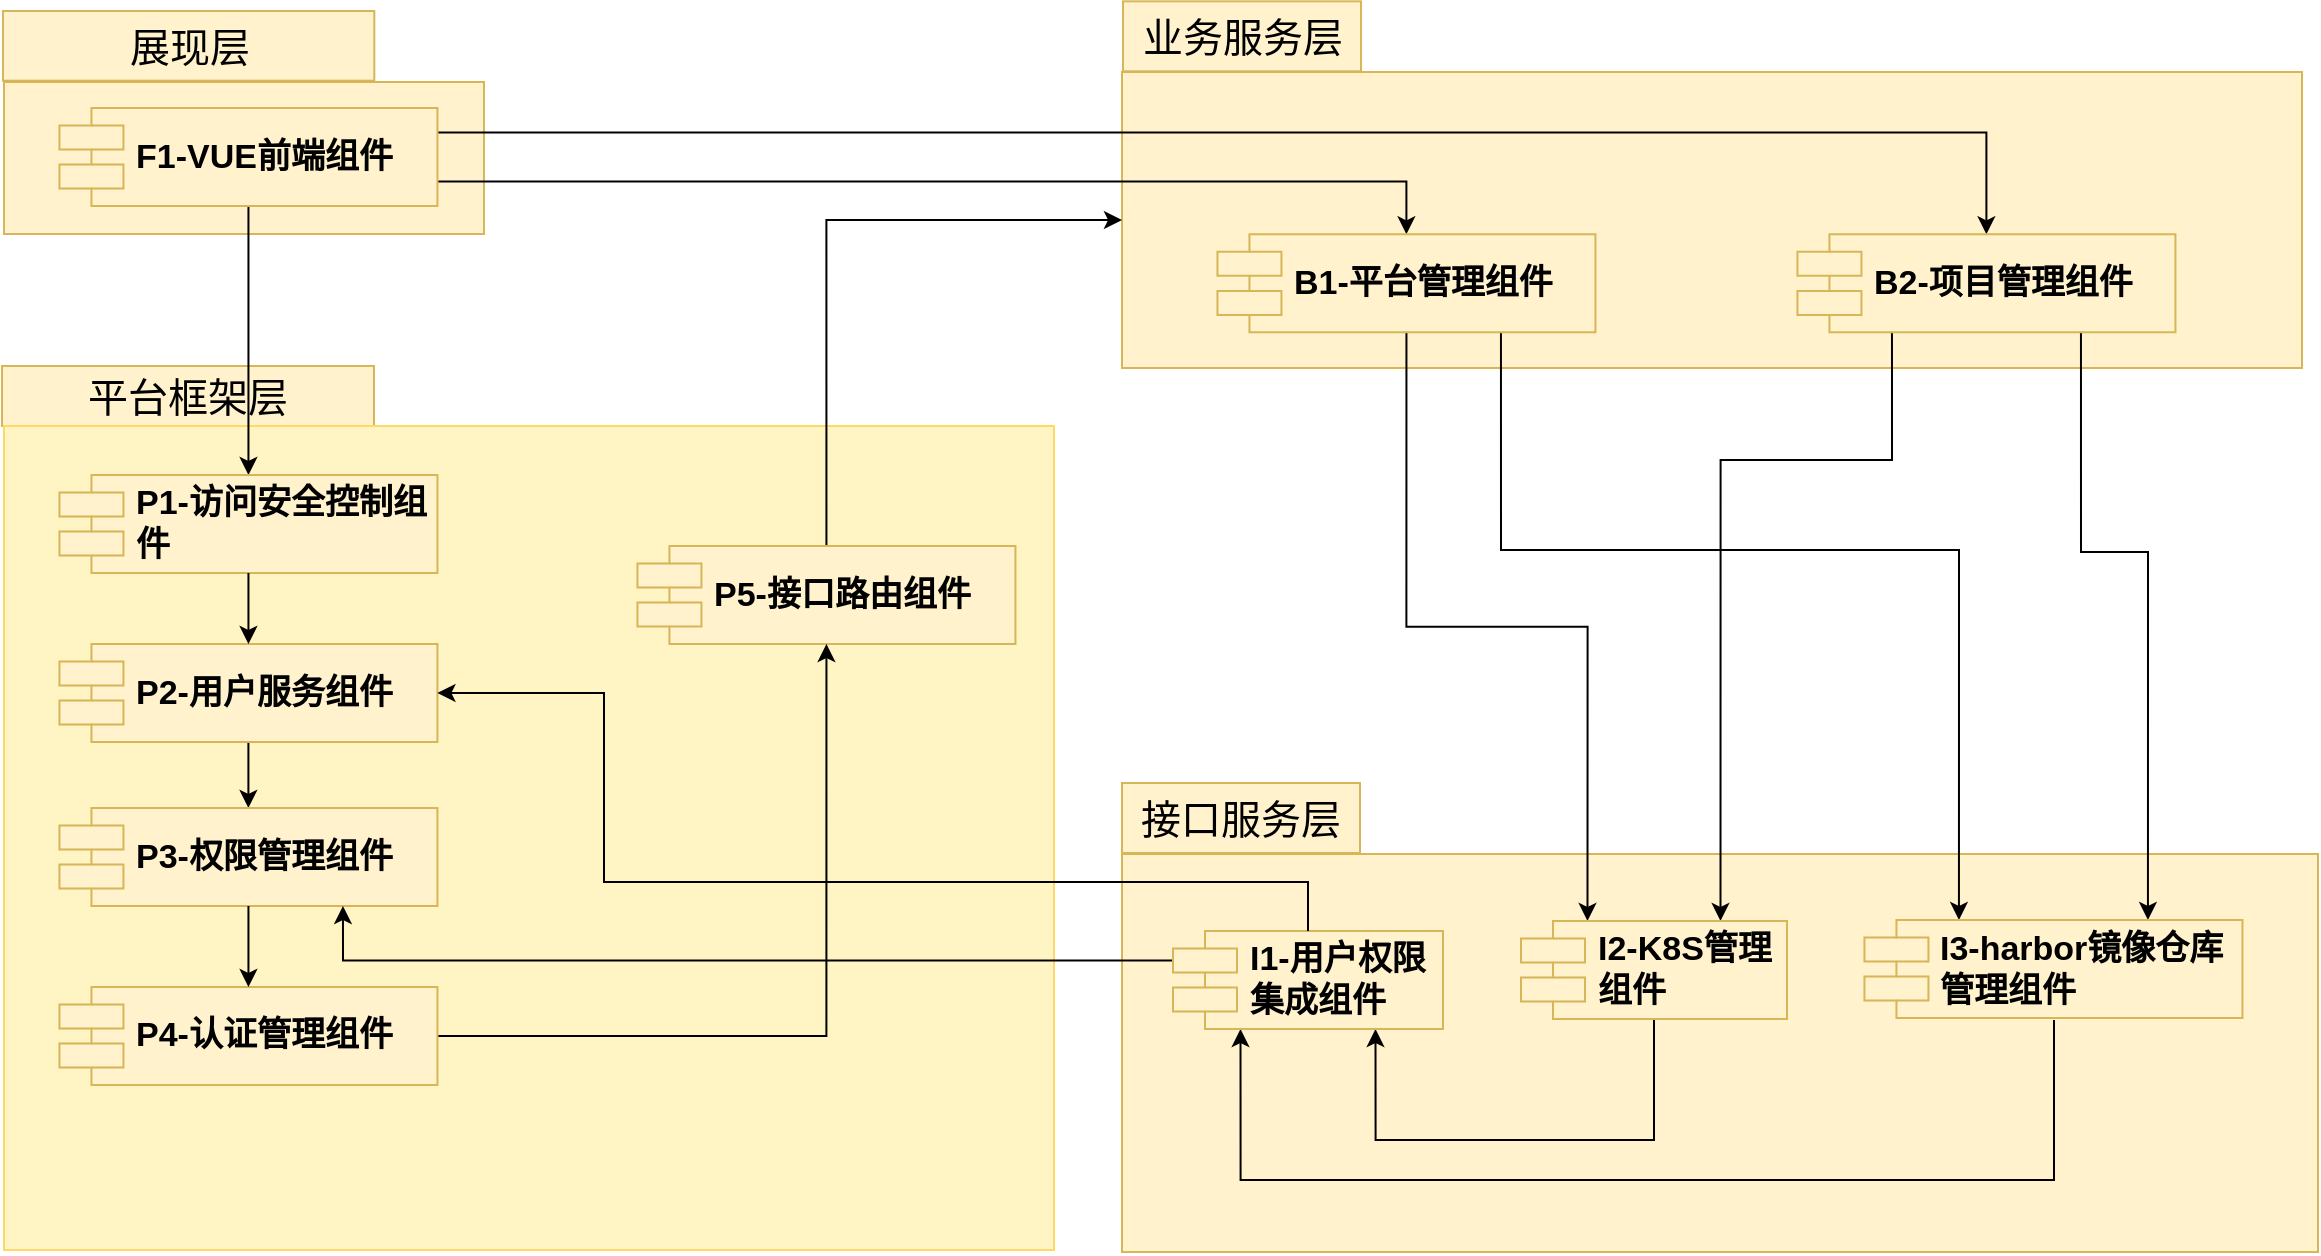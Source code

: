 <mxfile version="10.8.4" type="github"><diagram id="-wTjD4oe3FD228scpWiL" name="总图"><mxGraphModel dx="1297" dy="820" grid="0" gridSize="10" guides="1" tooltips="1" connect="1" arrows="1" fold="1" page="0" pageScale="1" pageWidth="827" pageHeight="1169" math="0" shadow="0"><root><mxCell id="0"/><mxCell id="1" parent="0"/><mxCell id="82XkoM7QolRVMnI5QPGI-41" value="" style="rounded=0;whiteSpace=wrap;html=1;fillColor=#fff2cc;strokeColor=#d6b656;" parent="1" vertex="1"><mxGeometry x="680" y="383" width="590" height="148" as="geometry"/></mxCell><mxCell id="82XkoM7QolRVMnI5QPGI-36" value="平台框架层" style="rounded=0;whiteSpace=wrap;html=1;fontSize=20;fillColor=#fff2cc;strokeColor=#d6b656;" parent="1" vertex="1"><mxGeometry x="120" y="530" width="186" height="30" as="geometry"/></mxCell><mxCell id="82XkoM7QolRVMnI5QPGI-35" value="" style="rounded=0;whiteSpace=wrap;html=1;strokeColor=#FFD966;fillColor=#FFF4C3;" parent="1" vertex="1"><mxGeometry x="121" y="560" width="525" height="412" as="geometry"/></mxCell><mxCell id="82XkoM7QolRVMnI5QPGI-69" value="" style="rounded=0;whiteSpace=wrap;html=1;fillColor=#fff2cc;strokeColor=#d6b656;" parent="1" vertex="1"><mxGeometry x="680" y="774" width="598" height="199" as="geometry"/></mxCell><mxCell id="82XkoM7QolRVMnI5QPGI-32" value="" style="rounded=0;whiteSpace=wrap;html=1;fillColor=#fff2cc;strokeColor=#d6b656;" parent="1" vertex="1"><mxGeometry x="121" y="388" width="240" height="76" as="geometry"/></mxCell><mxCell id="82XkoM7QolRVMnI5QPGI-33" value="展现层" style="rounded=0;whiteSpace=wrap;html=1;fontSize=20;fillColor=#fff2cc;strokeColor=#d6b656;" parent="1" vertex="1"><mxGeometry x="120.5" y="352.5" width="185.654" height="34.834" as="geometry"/></mxCell><mxCell id="yxdvaDCYN4L3Wi_nLkvG-13" style="edgeStyle=orthogonalEdgeStyle;rounded=0;orthogonalLoop=1;jettySize=auto;html=1;exitX=0.5;exitY=1;exitDx=0;exitDy=0;" edge="1" parent="1" source="82XkoM7QolRVMnI5QPGI-34" target="82XkoM7QolRVMnI5QPGI-37"><mxGeometry relative="1" as="geometry"/></mxCell><mxCell id="yxdvaDCYN4L3Wi_nLkvG-23" style="edgeStyle=orthogonalEdgeStyle;rounded=0;orthogonalLoop=1;jettySize=auto;html=1;exitX=1;exitY=0.25;exitDx=0;exitDy=0;strokeColor=#000000;" edge="1" parent="1" source="82XkoM7QolRVMnI5QPGI-34" target="82XkoM7QolRVMnI5QPGI-47"><mxGeometry relative="1" as="geometry"/></mxCell><mxCell id="yxdvaDCYN4L3Wi_nLkvG-24" style="edgeStyle=orthogonalEdgeStyle;rounded=0;orthogonalLoop=1;jettySize=auto;html=1;exitX=1;exitY=0.75;exitDx=0;exitDy=0;strokeColor=#000000;" edge="1" parent="1" source="82XkoM7QolRVMnI5QPGI-34" target="82XkoM7QolRVMnI5QPGI-43"><mxGeometry relative="1" as="geometry"/></mxCell><mxCell id="82XkoM7QolRVMnI5QPGI-34" value="F1-VUE前端组件" style="shape=component;align=left;spacingLeft=36;whiteSpace=wrap;html=1;fontSize=17;fontStyle=1;fillColor=#fff2cc;strokeColor=#d6b656;" parent="1" vertex="1"><mxGeometry x="148.726" y="401" width="189" height="49" as="geometry"/></mxCell><mxCell id="82XkoM7QolRVMnI5QPGI-37" value="P1-访问安全控制组件" style="shape=component;align=left;spacingLeft=36;whiteSpace=wrap;html=1;fontSize=17;fontStyle=1;fillColor=#fff2cc;strokeColor=#d6b656;" parent="1" vertex="1"><mxGeometry x="148.726" y="584.5" width="189" height="49" as="geometry"/></mxCell><mxCell id="82XkoM7QolRVMnI5QPGI-42" value="业务服务层" style="rounded=0;whiteSpace=wrap;html=1;fontSize=20;fillColor=#fff2cc;strokeColor=#d6b656;" parent="1" vertex="1"><mxGeometry x="680.5" y="347.667" width="119" height="35" as="geometry"/></mxCell><mxCell id="yxdvaDCYN4L3Wi_nLkvG-20" style="edgeStyle=orthogonalEdgeStyle;rounded=0;orthogonalLoop=1;jettySize=auto;html=1;exitX=0.75;exitY=1;exitDx=0;exitDy=0;entryX=0.25;entryY=0;entryDx=0;entryDy=0;strokeColor=#000000;" edge="1" parent="1" source="82XkoM7QolRVMnI5QPGI-43" target="82XkoM7QolRVMnI5QPGI-73"><mxGeometry relative="1" as="geometry"><Array as="points"><mxPoint x="870" y="622"/><mxPoint x="1098" y="622"/></Array></mxGeometry></mxCell><mxCell id="yxdvaDCYN4L3Wi_nLkvG-25" style="edgeStyle=orthogonalEdgeStyle;rounded=0;orthogonalLoop=1;jettySize=auto;html=1;exitX=0.5;exitY=1;exitDx=0;exitDy=0;entryX=0.25;entryY=0;entryDx=0;entryDy=0;strokeColor=#000000;" edge="1" parent="1" source="82XkoM7QolRVMnI5QPGI-43" target="82XkoM7QolRVMnI5QPGI-71"><mxGeometry relative="1" as="geometry"/></mxCell><mxCell id="82XkoM7QolRVMnI5QPGI-43" value="B1-平台管理组件" style="shape=component;align=left;spacingLeft=36;whiteSpace=wrap;html=1;fontSize=17;fontStyle=1;fillColor=#fff2cc;strokeColor=#d6b656;" parent="1" vertex="1"><mxGeometry x="727.726" y="464.167" width="189" height="49" as="geometry"/></mxCell><mxCell id="yxdvaDCYN4L3Wi_nLkvG-7" style="edgeStyle=orthogonalEdgeStyle;rounded=0;orthogonalLoop=1;jettySize=auto;html=1;exitX=0.25;exitY=0;exitDx=0;exitDy=0;entryX=0.75;entryY=0;entryDx=0;entryDy=0;" edge="1" parent="1" source="82XkoM7QolRVMnI5QPGI-47" target="82XkoM7QolRVMnI5QPGI-71"><mxGeometry relative="1" as="geometry"><Array as="points"><mxPoint x="1065" y="577"/><mxPoint x="980" y="577"/></Array></mxGeometry></mxCell><mxCell id="yxdvaDCYN4L3Wi_nLkvG-9" style="edgeStyle=orthogonalEdgeStyle;rounded=0;orthogonalLoop=1;jettySize=auto;html=1;exitX=0.75;exitY=0;exitDx=0;exitDy=0;entryX=0.75;entryY=0;entryDx=0;entryDy=0;" edge="1" parent="1" source="82XkoM7QolRVMnI5QPGI-47" target="82XkoM7QolRVMnI5QPGI-73"><mxGeometry relative="1" as="geometry"><Array as="points"><mxPoint x="1160" y="623"/><mxPoint x="1193" y="623"/></Array></mxGeometry></mxCell><mxCell id="82XkoM7QolRVMnI5QPGI-47" value="B2-项目管理组件" style="shape=component;align=left;spacingLeft=36;whiteSpace=wrap;html=1;fontSize=17;fontStyle=1;fillColor=#fff2cc;strokeColor=#d6b656;" parent="1" vertex="1"><mxGeometry x="1017.726" y="464.167" width="189" height="49" as="geometry"/></mxCell><mxCell id="yxdvaDCYN4L3Wi_nLkvG-26" style="edgeStyle=orthogonalEdgeStyle;rounded=0;orthogonalLoop=1;jettySize=auto;html=1;exitX=0.5;exitY=0;exitDx=0;exitDy=0;entryX=0;entryY=0.5;entryDx=0;entryDy=0;strokeColor=#000000;" edge="1" parent="1" source="82XkoM7QolRVMnI5QPGI-49" target="82XkoM7QolRVMnI5QPGI-41"><mxGeometry relative="1" as="geometry"/></mxCell><mxCell id="82XkoM7QolRVMnI5QPGI-49" value="P5-接口路由组件" style="shape=component;align=left;spacingLeft=36;whiteSpace=wrap;html=1;fontSize=17;fontStyle=1;fillColor=#fff2cc;strokeColor=#d6b656;" parent="1" vertex="1"><mxGeometry x="437.726" y="620" width="189" height="49" as="geometry"/></mxCell><mxCell id="82XkoM7QolRVMnI5QPGI-50" value="" style="edgeStyle=orthogonalEdgeStyle;rounded=0;html=1;jettySize=auto;orthogonalLoop=1;fontSize=20;fillColor=#fff2cc;strokeColor=#000000;" parent="1" source="82XkoM7QolRVMnI5QPGI-51" target="82XkoM7QolRVMnI5QPGI-53" edge="1"><mxGeometry relative="1" as="geometry"><mxPoint x="242.226" y="813" as="targetPoint"/></mxGeometry></mxCell><mxCell id="82XkoM7QolRVMnI5QPGI-51" value="P2-用户服务组件" style="shape=component;align=left;spacingLeft=36;whiteSpace=wrap;html=1;fontSize=17;fontStyle=1;fillColor=#fff2cc;strokeColor=#d6b656;" parent="1" vertex="1"><mxGeometry x="148.726" y="669" width="189" height="49" as="geometry"/></mxCell><mxCell id="82XkoM7QolRVMnI5QPGI-53" value="P3-权限管理组件" style="shape=component;align=left;spacingLeft=36;whiteSpace=wrap;html=1;fontSize=17;fontStyle=1;fillColor=#fff2cc;strokeColor=#d6b656;" parent="1" vertex="1"><mxGeometry x="148.726" y="751" width="189" height="49" as="geometry"/></mxCell><mxCell id="yxdvaDCYN4L3Wi_nLkvG-10" style="edgeStyle=orthogonalEdgeStyle;rounded=0;orthogonalLoop=1;jettySize=auto;html=1;exitX=1;exitY=0.5;exitDx=0;exitDy=0;entryX=0.5;entryY=1;entryDx=0;entryDy=0;" edge="1" parent="1" source="82XkoM7QolRVMnI5QPGI-57" target="82XkoM7QolRVMnI5QPGI-49"><mxGeometry relative="1" as="geometry"/></mxCell><mxCell id="82XkoM7QolRVMnI5QPGI-57" value="P4-认证管理组件" style="shape=component;align=left;spacingLeft=36;whiteSpace=wrap;html=1;fontSize=17;fontStyle=1;fillColor=#fff2cc;strokeColor=#d6b656;" parent="1" vertex="1"><mxGeometry x="148.726" y="840.5" width="189" height="49" as="geometry"/></mxCell><mxCell id="82XkoM7QolRVMnI5QPGI-64" value="" style="edgeStyle=orthogonalEdgeStyle;rounded=0;html=1;jettySize=auto;orthogonalLoop=1;fontSize=20;entryX=0.5;entryY=0;exitX=0.5;exitY=1;fillColor=#fff2cc;strokeColor=#000000;" parent="1" source="82XkoM7QolRVMnI5QPGI-37" target="82XkoM7QolRVMnI5QPGI-51" edge="1"><mxGeometry relative="1" as="geometry"><mxPoint x="242.726" y="668.5" as="sourcePoint"/><mxPoint x="252.726" y="629.5" as="targetPoint"/></mxGeometry></mxCell><mxCell id="82XkoM7QolRVMnI5QPGI-65" value="" style="edgeStyle=orthogonalEdgeStyle;rounded=0;html=1;jettySize=auto;orthogonalLoop=1;fontSize=20;exitX=0.5;exitY=1;fillColor=#fff2cc;strokeColor=#000000;" parent="1" source="82XkoM7QolRVMnI5QPGI-53" target="82XkoM7QolRVMnI5QPGI-57" edge="1"><mxGeometry relative="1" as="geometry"><mxPoint x="252.319" y="743" as="sourcePoint"/><mxPoint x="252.319" y="761" as="targetPoint"/></mxGeometry></mxCell><mxCell id="82XkoM7QolRVMnI5QPGI-70" value="接口服务层" style="rounded=0;whiteSpace=wrap;html=1;fontSize=20;fillColor=#fff2cc;strokeColor=#d6b656;" parent="1" vertex="1"><mxGeometry x="680" y="738.5" width="119" height="35" as="geometry"/></mxCell><mxCell id="yxdvaDCYN4L3Wi_nLkvG-21" style="edgeStyle=orthogonalEdgeStyle;rounded=0;orthogonalLoop=1;jettySize=auto;html=1;exitX=0.5;exitY=1;exitDx=0;exitDy=0;entryX=0.75;entryY=1;entryDx=0;entryDy=0;strokeColor=#000000;" edge="1" parent="1" source="82XkoM7QolRVMnI5QPGI-71" target="82XkoM7QolRVMnI5QPGI-74"><mxGeometry relative="1" as="geometry"><Array as="points"><mxPoint x="946" y="917"/><mxPoint x="806" y="917"/></Array></mxGeometry></mxCell><mxCell id="82XkoM7QolRVMnI5QPGI-71" value="I2-K8S管理组件" style="shape=component;align=left;spacingLeft=36;whiteSpace=wrap;html=1;fontSize=17;fontStyle=1;fillColor=#fff2cc;strokeColor=#d6b656;" parent="1" vertex="1"><mxGeometry x="879.5" y="807.5" width="133" height="49" as="geometry"/></mxCell><mxCell id="yxdvaDCYN4L3Wi_nLkvG-22" style="edgeStyle=orthogonalEdgeStyle;rounded=0;orthogonalLoop=1;jettySize=auto;html=1;entryX=0.25;entryY=1;entryDx=0;entryDy=0;strokeColor=#000000;" edge="1" parent="1" target="82XkoM7QolRVMnI5QPGI-74"><mxGeometry relative="1" as="geometry"><mxPoint x="1146" y="857" as="sourcePoint"/><Array as="points"><mxPoint x="1146" y="937"/><mxPoint x="740" y="937"/></Array></mxGeometry></mxCell><mxCell id="82XkoM7QolRVMnI5QPGI-73" value="I3-harbor镜像仓库管理组件" style="shape=component;align=left;spacingLeft=36;whiteSpace=wrap;html=1;fontSize=17;fontStyle=1;fillColor=#fff2cc;strokeColor=#d6b656;" parent="1" vertex="1"><mxGeometry x="1051.226" y="807" width="189" height="49" as="geometry"/></mxCell><mxCell id="OcvyGGxmm9hwwFgqlPUo-1" style="edgeStyle=orthogonalEdgeStyle;rounded=0;orthogonalLoop=1;jettySize=auto;html=1;exitX=0;exitY=0.3;exitDx=0;exitDy=0;entryX=0.75;entryY=1;entryDx=0;entryDy=0;strokeColor=#000000;" edge="1" parent="1" source="82XkoM7QolRVMnI5QPGI-74" target="82XkoM7QolRVMnI5QPGI-53"><mxGeometry relative="1" as="geometry"/></mxCell><mxCell id="82XkoM7QolRVMnI5QPGI-74" value="I1-用户权限集成组件" style="shape=component;align=left;spacingLeft=36;whiteSpace=wrap;html=1;fontSize=17;fontStyle=1;fillColor=#fff2cc;strokeColor=#d6b656;" parent="1" vertex="1"><mxGeometry x="705.5" y="812.5" width="135" height="49" as="geometry"/></mxCell><mxCell id="82XkoM7QolRVMnI5QPGI-82" style="edgeStyle=orthogonalEdgeStyle;rounded=0;orthogonalLoop=1;jettySize=auto;html=1;exitX=0.5;exitY=0;exitDx=0;exitDy=0;entryX=1;entryY=0.5;entryDx=0;entryDy=0;" parent="1" source="82XkoM7QolRVMnI5QPGI-74" target="82XkoM7QolRVMnI5QPGI-51" edge="1"><mxGeometry relative="1" as="geometry"><Array as="points"><mxPoint x="773" y="788"/><mxPoint x="421" y="788"/><mxPoint x="421" y="693"/></Array></mxGeometry></mxCell></root></mxGraphModel></diagram><diagram id="KPYTecaOywo26j49Sbhl" name="功能组件"><mxGraphModel dx="1111" dy="703" grid="0" gridSize="10" guides="1" tooltips="1" connect="1" arrows="1" fold="1" page="0" pageScale="1" pageWidth="827" pageHeight="1169" math="0" shadow="0"><root><mxCell id="qG22cOoeLOtYn3W3Zpx1-0"/><mxCell id="qG22cOoeLOtYn3W3Zpx1-1" parent="qG22cOoeLOtYn3W3Zpx1-0"/><mxCell id="GZ7NMjup9sDuy0uSer4T-0" value="" style="rounded=0;whiteSpace=wrap;html=1;fillColor=#fff2cc;strokeColor=#d6b656;" vertex="1" parent="qG22cOoeLOtYn3W3Zpx1-1"><mxGeometry x="137.5" y="456.5" width="590" height="148" as="geometry"/></mxCell><mxCell id="GZ7NMjup9sDuy0uSer4T-1" value="" style="rounded=0;whiteSpace=wrap;html=1;fillColor=#fff2cc;strokeColor=#d6b656;" vertex="1" parent="qG22cOoeLOtYn3W3Zpx1-1"><mxGeometry x="139" y="289" width="582" height="111" as="geometry"/></mxCell><mxCell id="GZ7NMjup9sDuy0uSer4T-2" value="展现层" style="rounded=0;whiteSpace=wrap;html=1;fontSize=20;fillColor=#fff2cc;strokeColor=#d6b656;" vertex="1" parent="qG22cOoeLOtYn3W3Zpx1-1"><mxGeometry x="138" y="253.5" width="185.654" height="34.834" as="geometry"/></mxCell><mxCell id="GZ7NMjup9sDuy0uSer4T-5" value="F1-VUE前端组件" style="shape=component;align=left;spacingLeft=36;whiteSpace=wrap;html=1;fontSize=17;fontStyle=1;fillColor=#fff2cc;strokeColor=#d6b656;" vertex="1" parent="qG22cOoeLOtYn3W3Zpx1-1"><mxGeometry x="323.726" y="326.5" width="189" height="49" as="geometry"/></mxCell><mxCell id="GZ7NMjup9sDuy0uSer4T-6" value="业务服务层" style="rounded=0;whiteSpace=wrap;html=1;fontSize=20;fillColor=#fff2cc;strokeColor=#d6b656;" vertex="1" parent="qG22cOoeLOtYn3W3Zpx1-1"><mxGeometry x="138" y="421.167" width="119" height="35" as="geometry"/></mxCell><mxCell id="GZ7NMjup9sDuy0uSer4T-7" value="B1-平台管理组件" style="shape=component;align=left;spacingLeft=36;whiteSpace=wrap;html=1;fontSize=17;fontStyle=1;fillColor=#fff2cc;strokeColor=#d6b656;" vertex="1" parent="qG22cOoeLOtYn3W3Zpx1-1"><mxGeometry x="185.226" y="501.667" width="189" height="49" as="geometry"/></mxCell><mxCell id="GZ7NMjup9sDuy0uSer4T-8" value="B2-项目管理组件" style="shape=component;align=left;spacingLeft=36;whiteSpace=wrap;html=1;fontSize=17;fontStyle=1;fillColor=#fff2cc;strokeColor=#d6b656;" vertex="1" parent="qG22cOoeLOtYn3W3Zpx1-1"><mxGeometry x="475.226" y="501.667" width="189" height="49" as="geometry"/></mxCell></root></mxGraphModel></diagram><diagram id="HsrtH1ToYzAEKyblOIyP" name="接口层"><mxGraphModel dx="-22" dy="92" grid="0" gridSize="10" guides="1" tooltips="1" connect="1" arrows="1" fold="1" page="0" pageScale="1" pageWidth="827" pageHeight="1169" math="0" shadow="0"><root><mxCell id="8FzuTcmqGiRgG2O2j9IP-0"/><mxCell id="8FzuTcmqGiRgG2O2j9IP-1" parent="8FzuTcmqGiRgG2O2j9IP-0"/><mxCell id="Py3OBqKg3TdBx_7AOPL--0" value="" style="rounded=0;whiteSpace=wrap;html=1;fillColor=#fff2cc;strokeColor=#d6b656;" vertex="1" parent="8FzuTcmqGiRgG2O2j9IP-1"><mxGeometry x="960" y="684" width="598" height="126" as="geometry"/></mxCell><mxCell id="Py3OBqKg3TdBx_7AOPL--1" value="接口服务层" style="rounded=0;whiteSpace=wrap;html=1;fontSize=20;fillColor=#fff2cc;strokeColor=#d6b656;" vertex="1" parent="8FzuTcmqGiRgG2O2j9IP-1"><mxGeometry x="960" y="648" width="119" height="35" as="geometry"/></mxCell><mxCell id="Py3OBqKg3TdBx_7AOPL--3" value="I2-K8S管理组件" style="shape=component;align=left;spacingLeft=36;whiteSpace=wrap;html=1;fontSize=17;fontStyle=1;fillColor=#fff2cc;strokeColor=#d6b656;" vertex="1" parent="8FzuTcmqGiRgG2O2j9IP-1"><mxGeometry x="1159.5" y="717" width="133" height="49" as="geometry"/></mxCell><mxCell id="Py3OBqKg3TdBx_7AOPL--5" value="I3-Harbor镜像仓库管理组件" style="shape=component;align=left;spacingLeft=36;whiteSpace=wrap;html=1;fontSize=17;fontStyle=1;fillColor=#fff2cc;strokeColor=#d6b656;" vertex="1" parent="8FzuTcmqGiRgG2O2j9IP-1"><mxGeometry x="1331.226" y="716.5" width="189" height="49" as="geometry"/></mxCell><mxCell id="Py3OBqKg3TdBx_7AOPL--6" value="I1-用户权限集成组件" style="shape=component;align=left;spacingLeft=36;whiteSpace=wrap;html=1;fontSize=17;fontStyle=1;fillColor=#fff2cc;strokeColor=#d6b656;" vertex="1" parent="8FzuTcmqGiRgG2O2j9IP-1"><mxGeometry x="985.5" y="722" width="135" height="49" as="geometry"/></mxCell></root></mxGraphModel></diagram><diagram id="a7obJ3UHVynwnDvWRNUp" name="公共组件"><mxGraphModel dx="648" dy="10" grid="0" gridSize="10" guides="1" tooltips="1" connect="1" arrows="1" fold="1" page="0" pageScale="1" pageWidth="827" pageHeight="1169" math="0" shadow="0"><root><mxCell id="et5K_VpNflcNakUIgoHU-0"/><mxCell id="et5K_VpNflcNakUIgoHU-1" parent="et5K_VpNflcNakUIgoHU-0"/><mxCell id="cr1bL1NheMDv3ylSkMh--0" value="平台框架层" style="rounded=0;whiteSpace=wrap;html=1;fontSize=20;fillColor=#FFF4C3;strokeColor=#d6b656;" vertex="1" parent="et5K_VpNflcNakUIgoHU-1"><mxGeometry x="121" y="423" width="187" height="30" as="geometry"/></mxCell><mxCell id="cr1bL1NheMDv3ylSkMh--1" value="" style="rounded=0;whiteSpace=wrap;html=1;strokeColor=#FFD966;fillColor=#FFF4C3;" vertex="1" parent="et5K_VpNflcNakUIgoHU-1"><mxGeometry x="121" y="453" width="489" height="277" as="geometry"/></mxCell><mxCell id="cr1bL1NheMDv3ylSkMh--2" value="P1-访问安全控制组件" style="shape=component;align=left;spacingLeft=36;whiteSpace=wrap;html=1;fontSize=17;fontStyle=1;fillColor=#fff2cc;strokeColor=#d6b656;" vertex="1" parent="et5K_VpNflcNakUIgoHU-1"><mxGeometry x="148.726" y="477.5" width="189" height="49" as="geometry"/></mxCell><mxCell id="cr1bL1NheMDv3ylSkMh--3" value="P4-接口路由组件" style="shape=component;align=left;spacingLeft=36;whiteSpace=wrap;html=1;fontSize=17;fontStyle=1;fillColor=#fff2cc;strokeColor=#d6b656;" vertex="1" parent="et5K_VpNflcNakUIgoHU-1"><mxGeometry x="383.726" y="477.5" width="189" height="49" as="geometry"/></mxCell><mxCell id="cr1bL1NheMDv3ylSkMh--5" value="P2-用户服务组件" style="shape=component;align=left;spacingLeft=36;whiteSpace=wrap;html=1;fontSize=17;fontStyle=1;fillColor=#fff2cc;strokeColor=#d6b656;" vertex="1" parent="et5K_VpNflcNakUIgoHU-1"><mxGeometry x="148.726" y="562" width="189" height="49" as="geometry"/></mxCell><mxCell id="cr1bL1NheMDv3ylSkMh--6" value="P3-权限管理组件" style="shape=component;align=left;spacingLeft=36;whiteSpace=wrap;html=1;fontSize=17;fontStyle=1;fillColor=#fff2cc;strokeColor=#d6b656;" vertex="1" parent="et5K_VpNflcNakUIgoHU-1"><mxGeometry x="148.726" y="644" width="189" height="49" as="geometry"/></mxCell><mxCell id="cr1bL1NheMDv3ylSkMh--8" value="P5-认证管理组件" style="shape=component;align=left;spacingLeft=36;whiteSpace=wrap;html=1;fontSize=17;fontStyle=1;fillColor=#fff2cc;strokeColor=#d6b656;" vertex="1" parent="et5K_VpNflcNakUIgoHU-1"><mxGeometry x="383.726" y="560" width="189" height="49" as="geometry"/></mxCell></root></mxGraphModel></diagram></mxfile>
